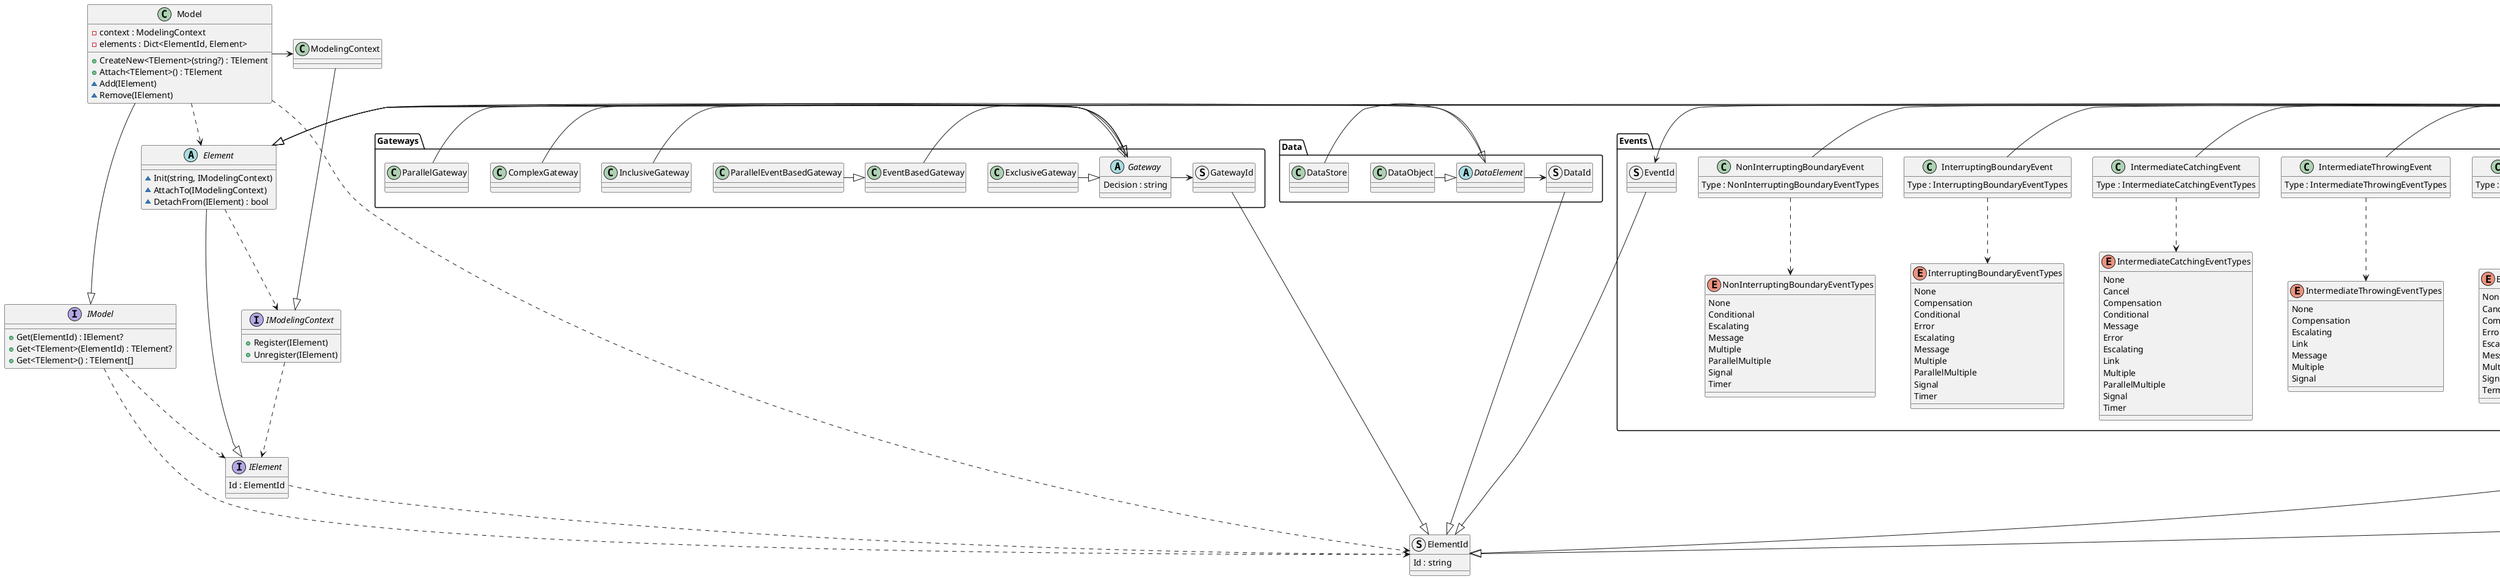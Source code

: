 @startuml

struct ElementId {
    Id : string
}

interface IElement {
    Id : ElementId
}

IElement ..> ElementId

abstract class Element
{
    ~ Init(string, IModelingContext)
    ~ AttachTo(IModelingContext)
    ~ DetachFrom(IElement) : bool
}

Element -|> IElement
Element ..> IModelingContext

interface IModel {
    + Get(ElementId) : IElement?
    + Get<TElement>(ElementId) : TElement?
    + Get<TElement>() : TElement[]
}

IModel ..> ElementId
IModel ..> IElement

interface IModelingContext {
    + Register(IElement)
    + Unregister(IElement)
}

IModelingContext ..> IElement

class ModelingContext

ModelingContext -|> IModelingContext

class Model {
    - context : ModelingContext
    - elements : Dict<ElementId, Element>

    + CreateNew<TElement>(string?) : TElement
    + Attach<TElement>() : TElement
    ~ Add(IElement)
    ~ Remove(IElement)
}

Model -|> IModel
Model -> ModelingContext
Model ..> ElementId
Model ..> Element

package Events {

    abstract class Event {
        Name : string
    }

    struct EventId
    EventId -|> ElementId

    Event -|> Element
    Event -> EventId

    class StartEvent {
        Type : StartEventTypes
    }

    enum StartEventTypes {
        None
        Compensation
        Conditional
        Error
        Escalating
        Message
        Multiple
        ParallelMultiple
        Signal
        Timer
    }

    StartEvent -|> Event
    StartEvent ..> StartEventTypes

    class EndEvent {
        Type : EndEventTypes
    }

    enum EndEventTypes {
        None
        Cancel
        Compensation
        Error
        Escalating
        Message
        Multiple
        Signal
        Terminate
    }

    EndEvent -|> Event
    EndEvent ..> EndEventTypes

    class IntermediateThrowingEvent {
        Type : IntermediateThrowingEventTypes
    }

    enum IntermediateThrowingEventTypes {
        None
        Compensation
        Escalating
        Link
        Message
        Multiple
        Signal
    }

    IntermediateThrowingEvent -|> Event
    IntermediateThrowingEvent ..> IntermediateThrowingEventTypes

    class IntermediateCatchingEvent {
        Type : IntermediateCatchingEventTypes
    }

    enum IntermediateCatchingEventTypes {
        None
        Cancel
        Compensation
        Conditional
        Message
        Error
        Escalating
        Link
        Multiple
        ParallelMultiple
        Signal
        Timer
    }

    IntermediateCatchingEvent -|> Event
    IntermediateCatchingEvent ..> IntermediateCatchingEventTypes

    class InterruptingBoundaryEvent {
        Type : InterruptingBoundaryEventTypes
    }

    enum InterruptingBoundaryEventTypes {
        None
        Compensation
        Conditional
        Error
        Escalating
        Message
        Multiple
        ParallelMultiple
        Signal
        Timer
    }

    InterruptingBoundaryEvent -|> Event
    InterruptingBoundaryEvent ..> InterruptingBoundaryEventTypes

    class NonInterruptingBoundaryEvent {
        Type : NonInterruptingBoundaryEventTypes
    }

    enum NonInterruptingBoundaryEventTypes {
        None
        Conditional
        Escalating
        Message
        Multiple
        ParallelMultiple
        Signal
        Timer
    }

    NonInterruptingBoundaryEvent -|> Event
    NonInterruptingBoundaryEvent ..> NonInterruptingBoundaryEventTypes

}

package Activities {

    abstract class Activity {
        Name : string
        IsLoop : bool
        Instances : InstanceTypes
        IsForCompensation : bool
    }

    enum InstanceTypes {
        Undefined
        Sequential
        Parallel
    }

    Activity -|> Element
    Activity ..> InstanceTypes

    class Task

    struct TaskId
    TaskId -|> ElementId

    Task -|> Activity
    Task -> TaskId

    class ServiceTask

    ServiceTask -|> Task

    class SendTask

    SendTask -|> Task

    class ReceiveTask

    ReceiveTask -|> Task

    class UserTask {
        Owner : string
        Priority : int
    }

    UserTask -|> Task

    class ManualTask

    Manualtask -|> Task

    class BusinessRuleTask {
        Implementation : string
    }

    BusinessRuleTask -|> Task

    class ScriptTask {
        Format : string
        Script : string
    }

    ScriptTask -|> Task

}

package Gateways {

    abstract class Gateway {
        Decision : string
    }

    struct GatewayId
    GatewayId -|> ElementId

    Gateway -|> Element
    Gateway -> GatewayId

    class ExclusiveGateway

    ExclusiveGateway -|> Gateway

    class EventBasedGateway

    EventBasedGateway -|> Gateway

    class ParallelEventBasedGateway

    ParallelEventBasedGateway -|> EventBasedGateway

    class InclusiveGateway

    InclusiveGateway -|> Gateway

    class ComplexGateway

    ComplexGateway -|> Gateway

    class ParallelGateway

    ParallelGateway -|> Gateway

}

package Data {

    abstract class DataElement
    
    struct DataId
    DataId -|> ElementId

    DataElement -|> Element
    DataElement -> DataId


    class DataObject

    DataObject -|> DataElement

    class DataStore

    DataStore -|> DataElement

}

package Annotations {

    class Note {
        Content : string
    }

    struct NoteId
    NoteId -|> ElementId

    Note -|> Element
    Note -> NoteId

}

@enduml
